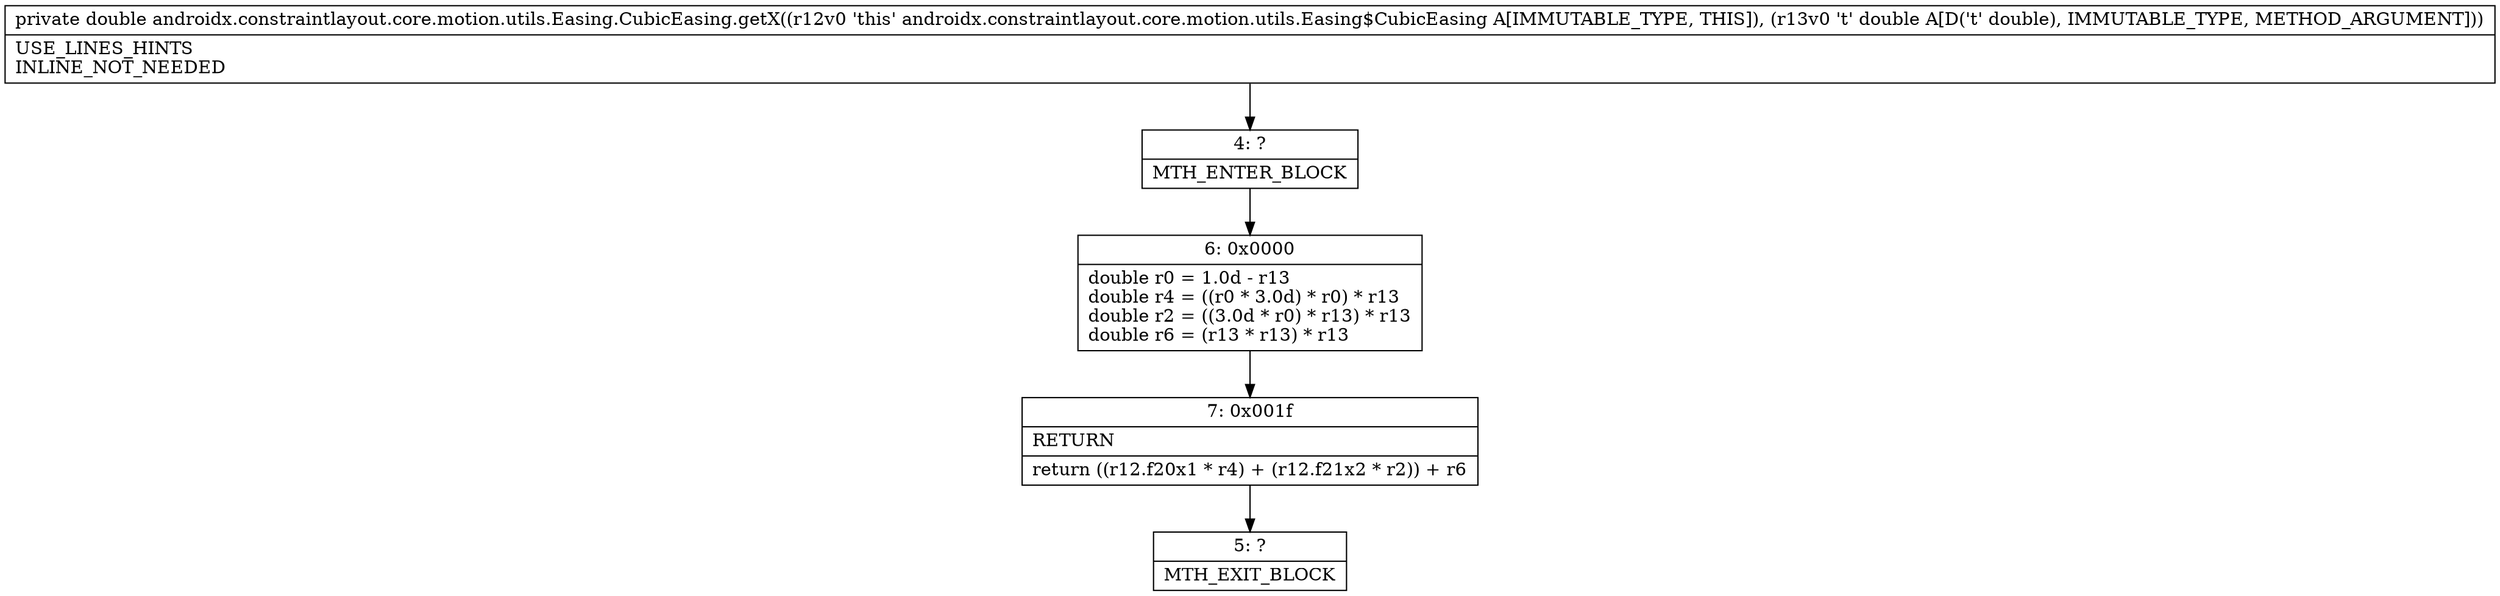 digraph "CFG forandroidx.constraintlayout.core.motion.utils.Easing.CubicEasing.getX(D)D" {
Node_4 [shape=record,label="{4\:\ ?|MTH_ENTER_BLOCK\l}"];
Node_6 [shape=record,label="{6\:\ 0x0000|double r0 = 1.0d \- r13\ldouble r4 = ((r0 * 3.0d) * r0) * r13\ldouble r2 = ((3.0d * r0) * r13) * r13\ldouble r6 = (r13 * r13) * r13\l}"];
Node_7 [shape=record,label="{7\:\ 0x001f|RETURN\l|return ((r12.f20x1 * r4) + (r12.f21x2 * r2)) + r6\l}"];
Node_5 [shape=record,label="{5\:\ ?|MTH_EXIT_BLOCK\l}"];
MethodNode[shape=record,label="{private double androidx.constraintlayout.core.motion.utils.Easing.CubicEasing.getX((r12v0 'this' androidx.constraintlayout.core.motion.utils.Easing$CubicEasing A[IMMUTABLE_TYPE, THIS]), (r13v0 't' double A[D('t' double), IMMUTABLE_TYPE, METHOD_ARGUMENT]))  | USE_LINES_HINTS\lINLINE_NOT_NEEDED\l}"];
MethodNode -> Node_4;Node_4 -> Node_6;
Node_6 -> Node_7;
Node_7 -> Node_5;
}

